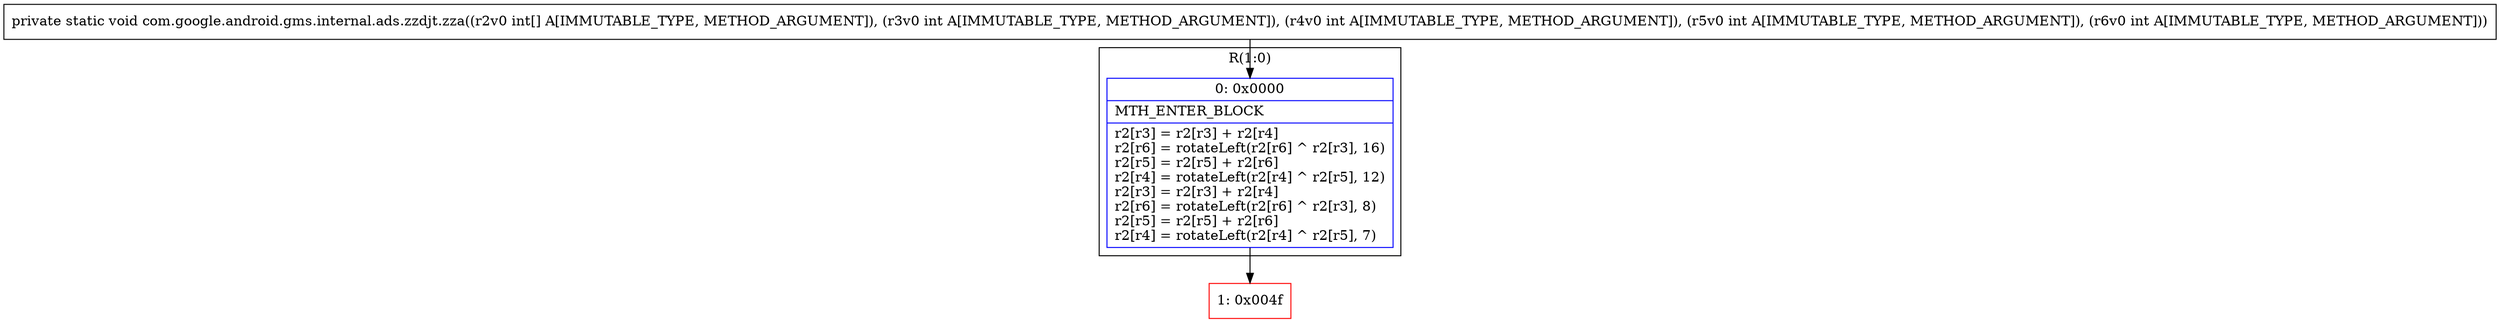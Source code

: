 digraph "CFG forcom.google.android.gms.internal.ads.zzdjt.zza([IIIII)V" {
subgraph cluster_Region_1989959362 {
label = "R(1:0)";
node [shape=record,color=blue];
Node_0 [shape=record,label="{0\:\ 0x0000|MTH_ENTER_BLOCK\l|r2[r3] = r2[r3] + r2[r4]\lr2[r6] = rotateLeft(r2[r6] ^ r2[r3], 16)\lr2[r5] = r2[r5] + r2[r6]\lr2[r4] = rotateLeft(r2[r4] ^ r2[r5], 12)\lr2[r3] = r2[r3] + r2[r4]\lr2[r6] = rotateLeft(r2[r6] ^ r2[r3], 8)\lr2[r5] = r2[r5] + r2[r6]\lr2[r4] = rotateLeft(r2[r4] ^ r2[r5], 7)\l}"];
}
Node_1 [shape=record,color=red,label="{1\:\ 0x004f}"];
MethodNode[shape=record,label="{private static void com.google.android.gms.internal.ads.zzdjt.zza((r2v0 int[] A[IMMUTABLE_TYPE, METHOD_ARGUMENT]), (r3v0 int A[IMMUTABLE_TYPE, METHOD_ARGUMENT]), (r4v0 int A[IMMUTABLE_TYPE, METHOD_ARGUMENT]), (r5v0 int A[IMMUTABLE_TYPE, METHOD_ARGUMENT]), (r6v0 int A[IMMUTABLE_TYPE, METHOD_ARGUMENT])) }"];
MethodNode -> Node_0;
Node_0 -> Node_1;
}

